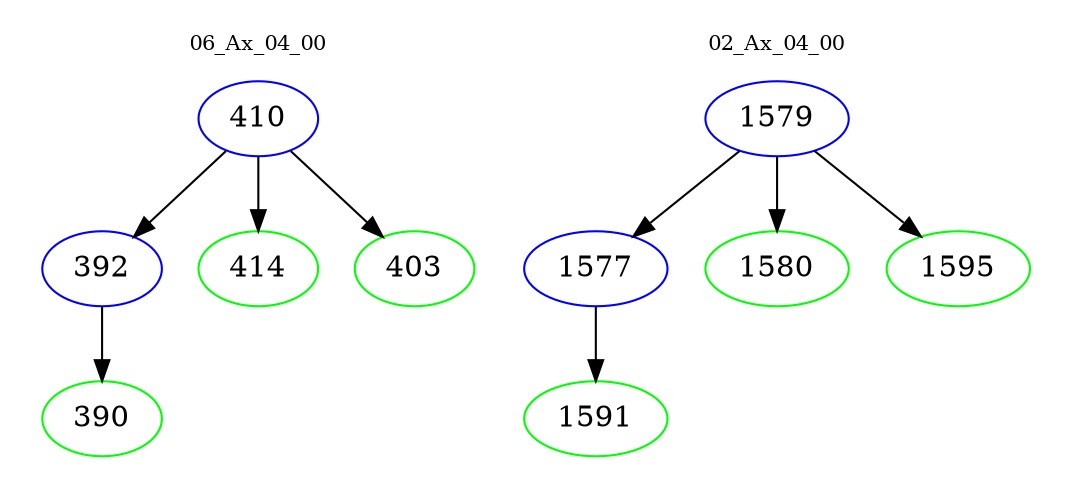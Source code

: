 digraph{
subgraph cluster_0 {
color = white
label = "06_Ax_04_00";
fontsize=10;
T0_410 [label="410", color="blue"]
T0_410 -> T0_392 [color="black"]
T0_392 [label="392", color="blue"]
T0_392 -> T0_390 [color="black"]
T0_390 [label="390", color="green"]
T0_410 -> T0_414 [color="black"]
T0_414 [label="414", color="green"]
T0_410 -> T0_403 [color="black"]
T0_403 [label="403", color="green"]
}
subgraph cluster_1 {
color = white
label = "02_Ax_04_00";
fontsize=10;
T1_1579 [label="1579", color="blue"]
T1_1579 -> T1_1577 [color="black"]
T1_1577 [label="1577", color="blue"]
T1_1577 -> T1_1591 [color="black"]
T1_1591 [label="1591", color="green"]
T1_1579 -> T1_1580 [color="black"]
T1_1580 [label="1580", color="green"]
T1_1579 -> T1_1595 [color="black"]
T1_1595 [label="1595", color="green"]
}
}
